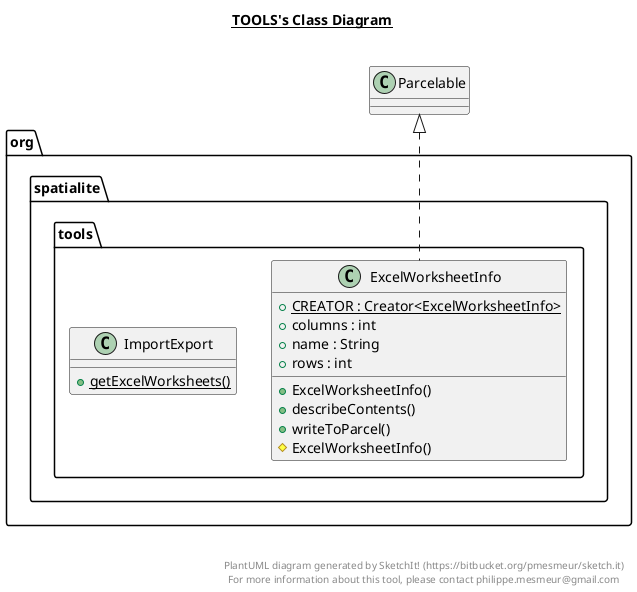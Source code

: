 @startuml

title __TOOLS's Class Diagram__\n

  namespace org {
    namespace spatialite {
      namespace tools {
        class org.spatialite.tools.ExcelWorksheetInfo {
            {static} + CREATOR : Creator<ExcelWorksheetInfo>
            + columns : int
            + name : String
            + rows : int
            + ExcelWorksheetInfo()
            + describeContents()
            + writeToParcel()
            # ExcelWorksheetInfo()
        }
      }
    }
  }
  

  namespace org {
    namespace spatialite {
      namespace tools {
        class org.spatialite.tools.ImportExport {
            {static} + getExcelWorksheets()
        }
      }
    }
  }
  

  org.spatialite.tools.ExcelWorksheetInfo .up.|> Parcelable


right footer


PlantUML diagram generated by SketchIt! (https://bitbucket.org/pmesmeur/sketch.it)
For more information about this tool, please contact philippe.mesmeur@gmail.com
endfooter

@enduml
